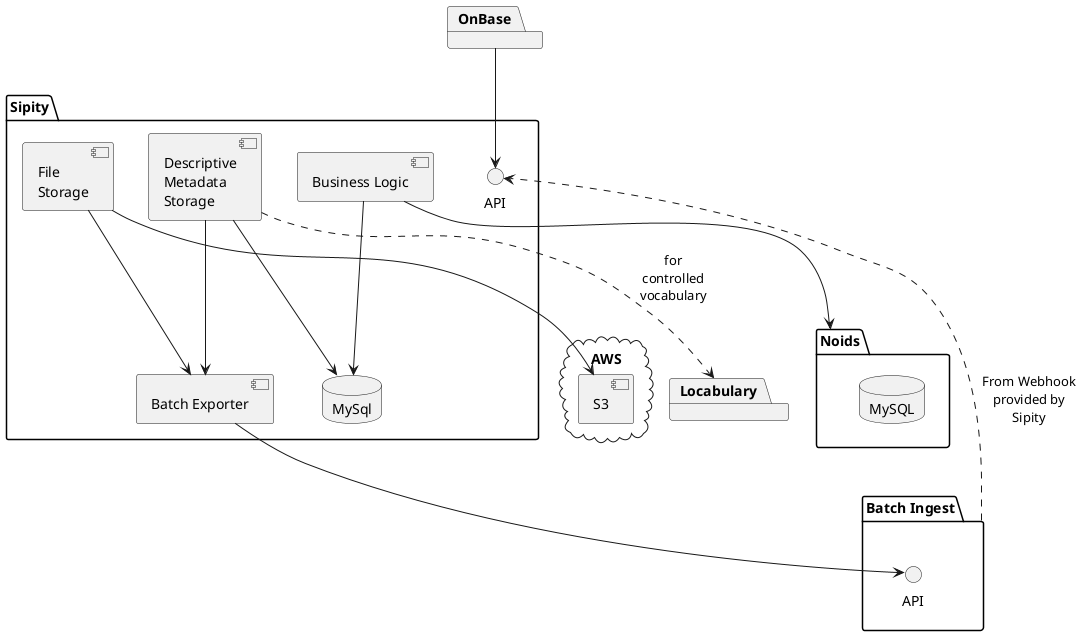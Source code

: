 # Render via PlantUML
# Generated via plantuml-preview (https://github.com/peele/plantuml-preview) in Atom
# package
# node
# folder
# frame
# cloud
# database
# interface
@startuml

package "Sipity" {
  component "File\nStorage" as SipityFS
  component "Descriptive\nMetadata\nStorage" as SipityDMS
  component "Batch Exporter" as SipityBE
  component "Business Logic" as SipityBL
  interface "API" as SipityAPI
  database "MySql"

}

package "Batch Ingest" as Batch {
  interface "API" as BatchAPI
}

package Noids {
  database MySQL as MySQLNoids
}

package OnBase

package Locabulary
SipityDMS ..> Locabulary : "for\ncontrolled\nvocabulary"

cloud "AWS" {
  component S3
}

SipityFS --> S3
SipityDMS --> MySql
SipityBE --> BatchAPI
SipityFS --> SipityBE
SipityDMS --> SipityBE
Batch ..> SipityAPI : "From Webhook\nprovided by\nSipity"
SipityBL --> MySql
SipityBL --> Noids
OnBase --> SipityAPI

@enduml
